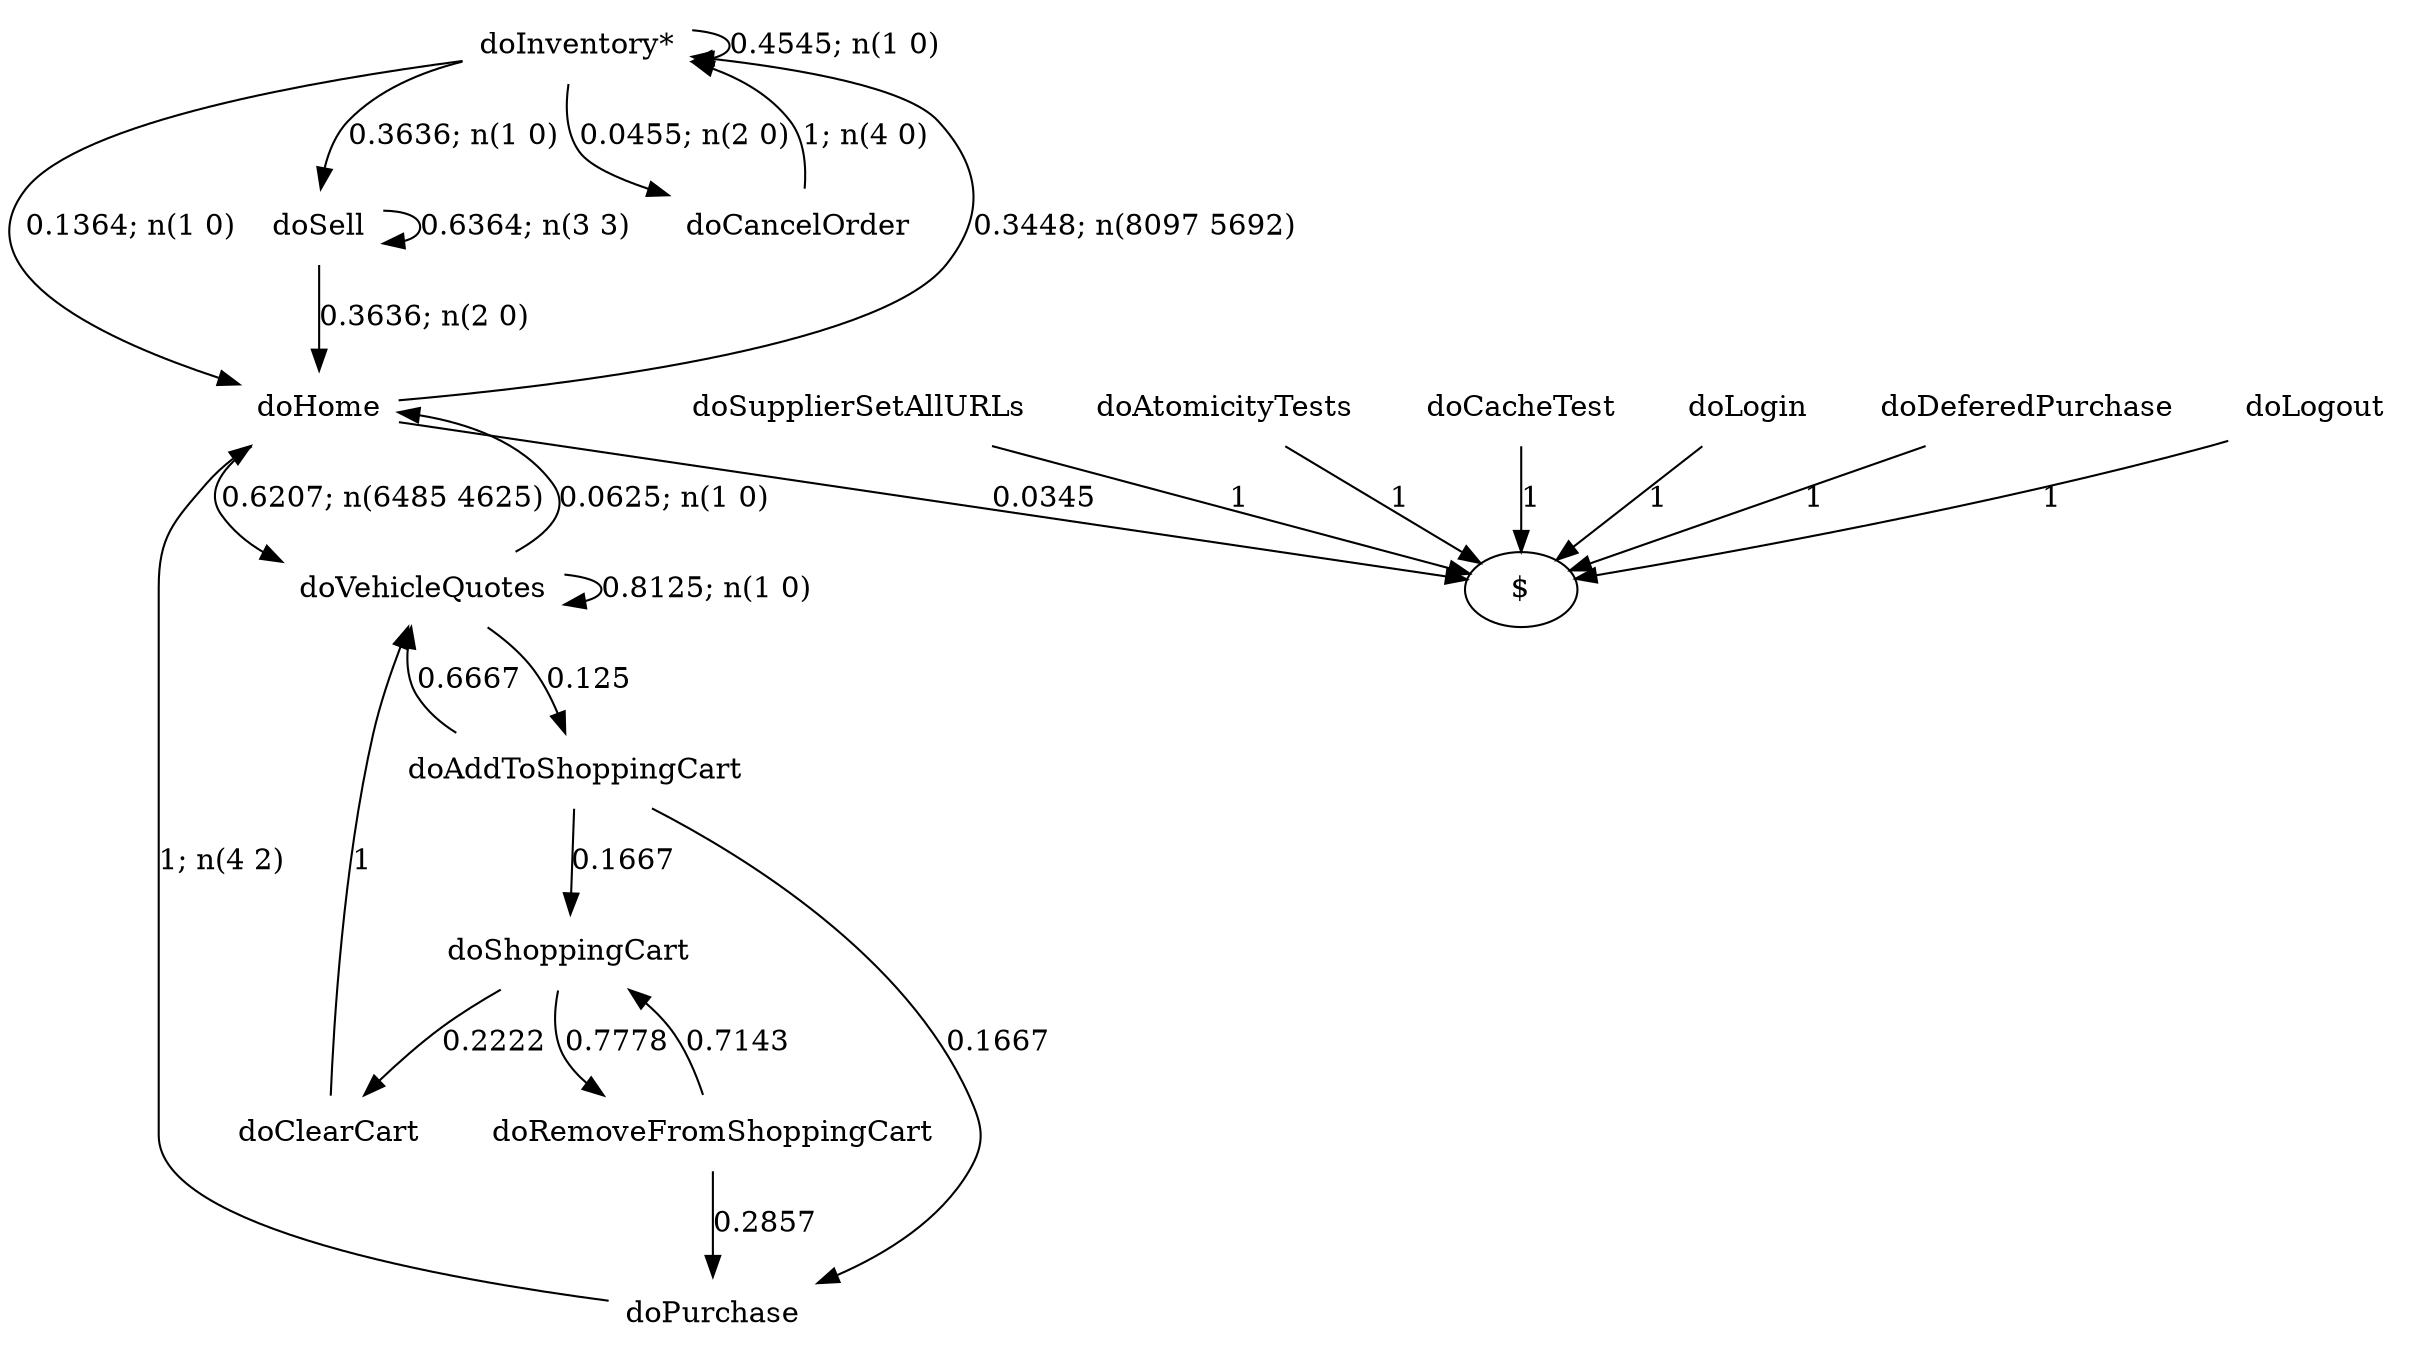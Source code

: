 digraph G {"doInventory*" [label="doInventory*",shape=none];"doSupplierSetAllURLs" [label="doSupplierSetAllURLs",shape=none];"doAtomicityTests" [label="doAtomicityTests",shape=none];"doCacheTest" [label="doCacheTest",shape=none];"doLogin" [label="doLogin",shape=none];"doVehicleQuotes" [label="doVehicleQuotes",shape=none];"doAddToShoppingCart" [label="doAddToShoppingCart",shape=none];"doDeferedPurchase" [label="doDeferedPurchase",shape=none];"doHome" [label="doHome",shape=none];"doShoppingCart" [label="doShoppingCart",shape=none];"doClearCart" [label="doClearCart",shape=none];"doPurchase" [label="doPurchase",shape=none];"doSell" [label="doSell",shape=none];"doLogout" [label="doLogout",shape=none];"doCancelOrder" [label="doCancelOrder",shape=none];"doRemoveFromShoppingCart" [label="doRemoveFromShoppingCart",shape=none];"doInventory*"->"doInventory*" [style=solid,label="0.4545; n(1 0)"];"doInventory*"->"doHome" [style=solid,label="0.1364; n(1 0)"];"doInventory*"->"doSell" [style=solid,label="0.3636; n(1 0)"];"doInventory*"->"doCancelOrder" [style=solid,label="0.0455; n(2 0)"];"doSupplierSetAllURLs"->"$" [style=solid,label="1"];"doAtomicityTests"->"$" [style=solid,label="1"];"doCacheTest"->"$" [style=solid,label="1"];"doLogin"->"$" [style=solid,label="1"];"doVehicleQuotes"->"doVehicleQuotes" [style=solid,label="0.8125; n(1 0)"];"doVehicleQuotes"->"doAddToShoppingCart" [style=solid,label="0.125"];"doVehicleQuotes"->"doHome" [style=solid,label="0.0625; n(1 0)"];"doAddToShoppingCart"->"doVehicleQuotes" [style=solid,label="0.6667"];"doAddToShoppingCart"->"doShoppingCart" [style=solid,label="0.1667"];"doAddToShoppingCart"->"doPurchase" [style=solid,label="0.1667"];"doDeferedPurchase"->"$" [style=solid,label="1"];"doHome"->"doInventory*" [style=solid,label="0.3448; n(8097 5692)"];"doHome"->"doVehicleQuotes" [style=solid,label="0.6207; n(6485 4625)"];"doHome"->"$" [style=solid,label="0.0345"];"doShoppingCart"->"doClearCart" [style=solid,label="0.2222"];"doShoppingCart"->"doRemoveFromShoppingCart" [style=solid,label="0.7778"];"doClearCart"->"doVehicleQuotes" [style=solid,label="1"];"doPurchase"->"doHome" [style=solid,label="1; n(4 2)"];"doSell"->"doHome" [style=solid,label="0.3636; n(2 0)"];"doSell"->"doSell" [style=solid,label="0.6364; n(3 3)"];"doLogout"->"$" [style=solid,label="1"];"doCancelOrder"->"doInventory*" [style=solid,label="1; n(4 0)"];"doRemoveFromShoppingCart"->"doShoppingCart" [style=solid,label="0.7143"];"doRemoveFromShoppingCart"->"doPurchase" [style=solid,label="0.2857"];}
